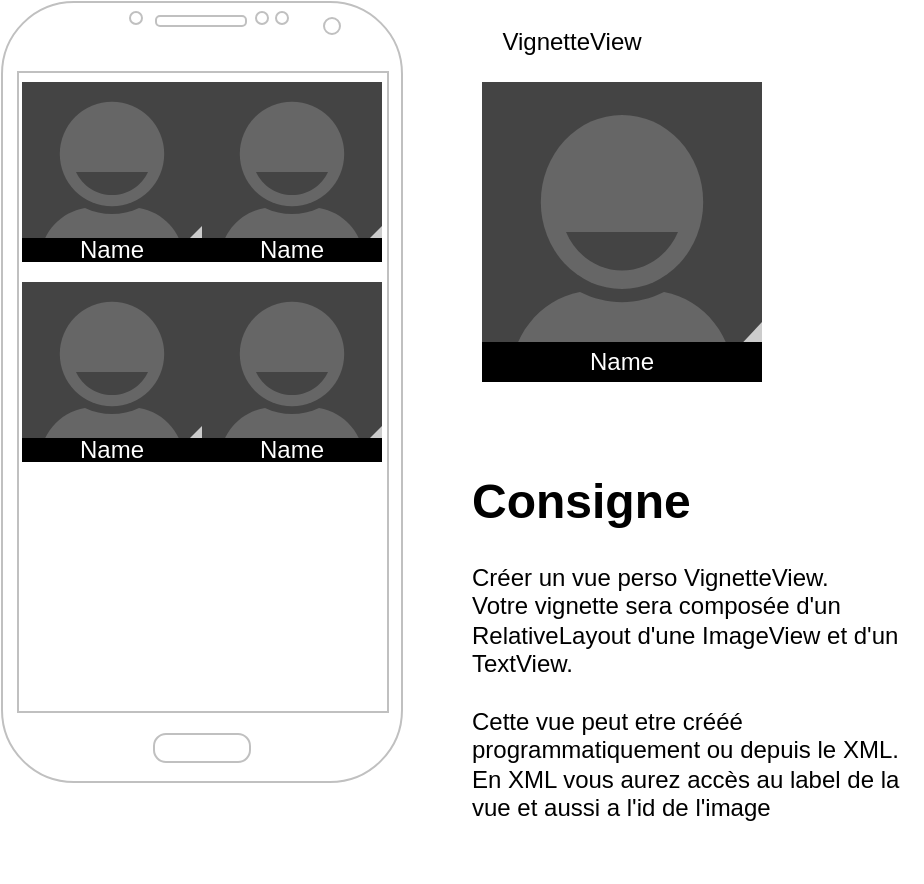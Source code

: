 <mxfile version="14.6.13" type="device"><diagram id="m3UKuHvJK-5O_u6sZhoF" name="Page-1"><mxGraphModel dx="680" dy="419" grid="1" gridSize="10" guides="1" tooltips="1" connect="1" arrows="1" fold="1" page="1" pageScale="1" pageWidth="1169" pageHeight="1654" math="0" shadow="0"><root><mxCell id="0"/><mxCell id="1" parent="0"/><mxCell id="B0x8wCDwa7hbEd9iuK19-1" value="" style="verticalLabelPosition=bottom;verticalAlign=top;html=1;shadow=0;dashed=0;strokeWidth=1;shape=mxgraph.android.phone2;strokeColor=#c0c0c0;" vertex="1" parent="1"><mxGeometry x="120" y="60" width="200" height="390" as="geometry"/></mxCell><mxCell id="B0x8wCDwa7hbEd9iuK19-7" value="" style="group" vertex="1" connectable="0" parent="1"><mxGeometry x="360" y="100" width="140" height="150" as="geometry"/></mxCell><mxCell id="B0x8wCDwa7hbEd9iuK19-2" value="" style="verticalLabelPosition=bottom;verticalAlign=top;html=1;shadow=0;dashed=0;strokeWidth=1;shape=mxgraph.android.contact_badge_normal;" vertex="1" parent="B0x8wCDwa7hbEd9iuK19-7"><mxGeometry width="140" height="150" as="geometry"/></mxCell><mxCell id="B0x8wCDwa7hbEd9iuK19-4" value="Name" style="text;html=1;align=center;verticalAlign=middle;whiteSpace=wrap;rounded=0;labelBackgroundColor=none;fillColor=#000;fontColor=#FFFFFF;" vertex="1" parent="B0x8wCDwa7hbEd9iuK19-7"><mxGeometry y="130" width="140" height="20" as="geometry"/></mxCell><mxCell id="B0x8wCDwa7hbEd9iuK19-8" value="VignetteView" style="text;html=1;strokeColor=none;fillColor=none;align=center;verticalAlign=middle;whiteSpace=wrap;rounded=0;labelBackgroundColor=none;" vertex="1" parent="1"><mxGeometry x="360" y="70" width="90" height="20" as="geometry"/></mxCell><mxCell id="B0x8wCDwa7hbEd9iuK19-9" value="" style="group" vertex="1" connectable="0" parent="1"><mxGeometry x="130" y="100" width="90" height="90" as="geometry"/></mxCell><mxCell id="B0x8wCDwa7hbEd9iuK19-10" value="" style="verticalLabelPosition=bottom;verticalAlign=top;html=1;shadow=0;dashed=0;strokeWidth=1;shape=mxgraph.android.contact_badge_normal;" vertex="1" parent="B0x8wCDwa7hbEd9iuK19-9"><mxGeometry width="90" height="90" as="geometry"/></mxCell><mxCell id="B0x8wCDwa7hbEd9iuK19-11" value="Name" style="text;html=1;align=center;verticalAlign=middle;whiteSpace=wrap;rounded=0;labelBackgroundColor=none;fillColor=#000;fontColor=#FFFFFF;" vertex="1" parent="B0x8wCDwa7hbEd9iuK19-9"><mxGeometry y="78" width="90" height="12" as="geometry"/></mxCell><mxCell id="B0x8wCDwa7hbEd9iuK19-12" value="" style="group" vertex="1" connectable="0" parent="1"><mxGeometry x="220" y="100" width="90" height="90" as="geometry"/></mxCell><mxCell id="B0x8wCDwa7hbEd9iuK19-13" value="" style="verticalLabelPosition=bottom;verticalAlign=top;html=1;shadow=0;dashed=0;strokeWidth=1;shape=mxgraph.android.contact_badge_normal;" vertex="1" parent="B0x8wCDwa7hbEd9iuK19-12"><mxGeometry width="90" height="90" as="geometry"/></mxCell><mxCell id="B0x8wCDwa7hbEd9iuK19-14" value="Name" style="text;html=1;align=center;verticalAlign=middle;whiteSpace=wrap;rounded=0;labelBackgroundColor=none;fillColor=#000;fontColor=#FFFFFF;" vertex="1" parent="B0x8wCDwa7hbEd9iuK19-12"><mxGeometry y="78" width="90" height="12" as="geometry"/></mxCell><mxCell id="B0x8wCDwa7hbEd9iuK19-15" value="" style="group" vertex="1" connectable="0" parent="1"><mxGeometry x="130" y="200" width="90" height="90" as="geometry"/></mxCell><mxCell id="B0x8wCDwa7hbEd9iuK19-16" value="" style="verticalLabelPosition=bottom;verticalAlign=top;html=1;shadow=0;dashed=0;strokeWidth=1;shape=mxgraph.android.contact_badge_normal;" vertex="1" parent="B0x8wCDwa7hbEd9iuK19-15"><mxGeometry width="90" height="90" as="geometry"/></mxCell><mxCell id="B0x8wCDwa7hbEd9iuK19-17" value="Name" style="text;html=1;align=center;verticalAlign=middle;whiteSpace=wrap;rounded=0;labelBackgroundColor=none;fillColor=#000;fontColor=#FFFFFF;" vertex="1" parent="B0x8wCDwa7hbEd9iuK19-15"><mxGeometry y="78" width="90" height="12" as="geometry"/></mxCell><mxCell id="B0x8wCDwa7hbEd9iuK19-18" value="" style="group" vertex="1" connectable="0" parent="1"><mxGeometry x="220" y="200" width="90" height="90" as="geometry"/></mxCell><mxCell id="B0x8wCDwa7hbEd9iuK19-19" value="" style="verticalLabelPosition=bottom;verticalAlign=top;html=1;shadow=0;dashed=0;strokeWidth=1;shape=mxgraph.android.contact_badge_normal;" vertex="1" parent="B0x8wCDwa7hbEd9iuK19-18"><mxGeometry width="90" height="90" as="geometry"/></mxCell><mxCell id="B0x8wCDwa7hbEd9iuK19-20" value="Name" style="text;html=1;align=center;verticalAlign=middle;whiteSpace=wrap;rounded=0;labelBackgroundColor=none;fillColor=#000;fontColor=#FFFFFF;" vertex="1" parent="B0x8wCDwa7hbEd9iuK19-18"><mxGeometry y="78" width="90" height="12" as="geometry"/></mxCell><mxCell id="B0x8wCDwa7hbEd9iuK19-21" value="&lt;h1&gt;Consigne&lt;/h1&gt;&lt;div&gt;Créer un vue perso VignetteView.&lt;/div&gt;&lt;div&gt;Votre vignette sera composée d'un RelativeLayout d'une ImageView et d'un TextView.&lt;/div&gt;&lt;div&gt;&lt;br&gt;&lt;/div&gt;&lt;div&gt;Cette vue peut etre crééé programmatiquement ou depuis le XML. En XML vous aurez accès au label de la vue et aussi a l'id de l'image&lt;/div&gt;&lt;div&gt;&lt;br&gt;&lt;/div&gt;" style="text;html=1;strokeColor=none;fillColor=none;spacing=5;spacingTop=-20;whiteSpace=wrap;overflow=hidden;rounded=0;labelBackgroundColor=none;fontColor=#000000;" vertex="1" parent="1"><mxGeometry x="350" y="290" width="230" height="210" as="geometry"/></mxCell></root></mxGraphModel></diagram></mxfile>